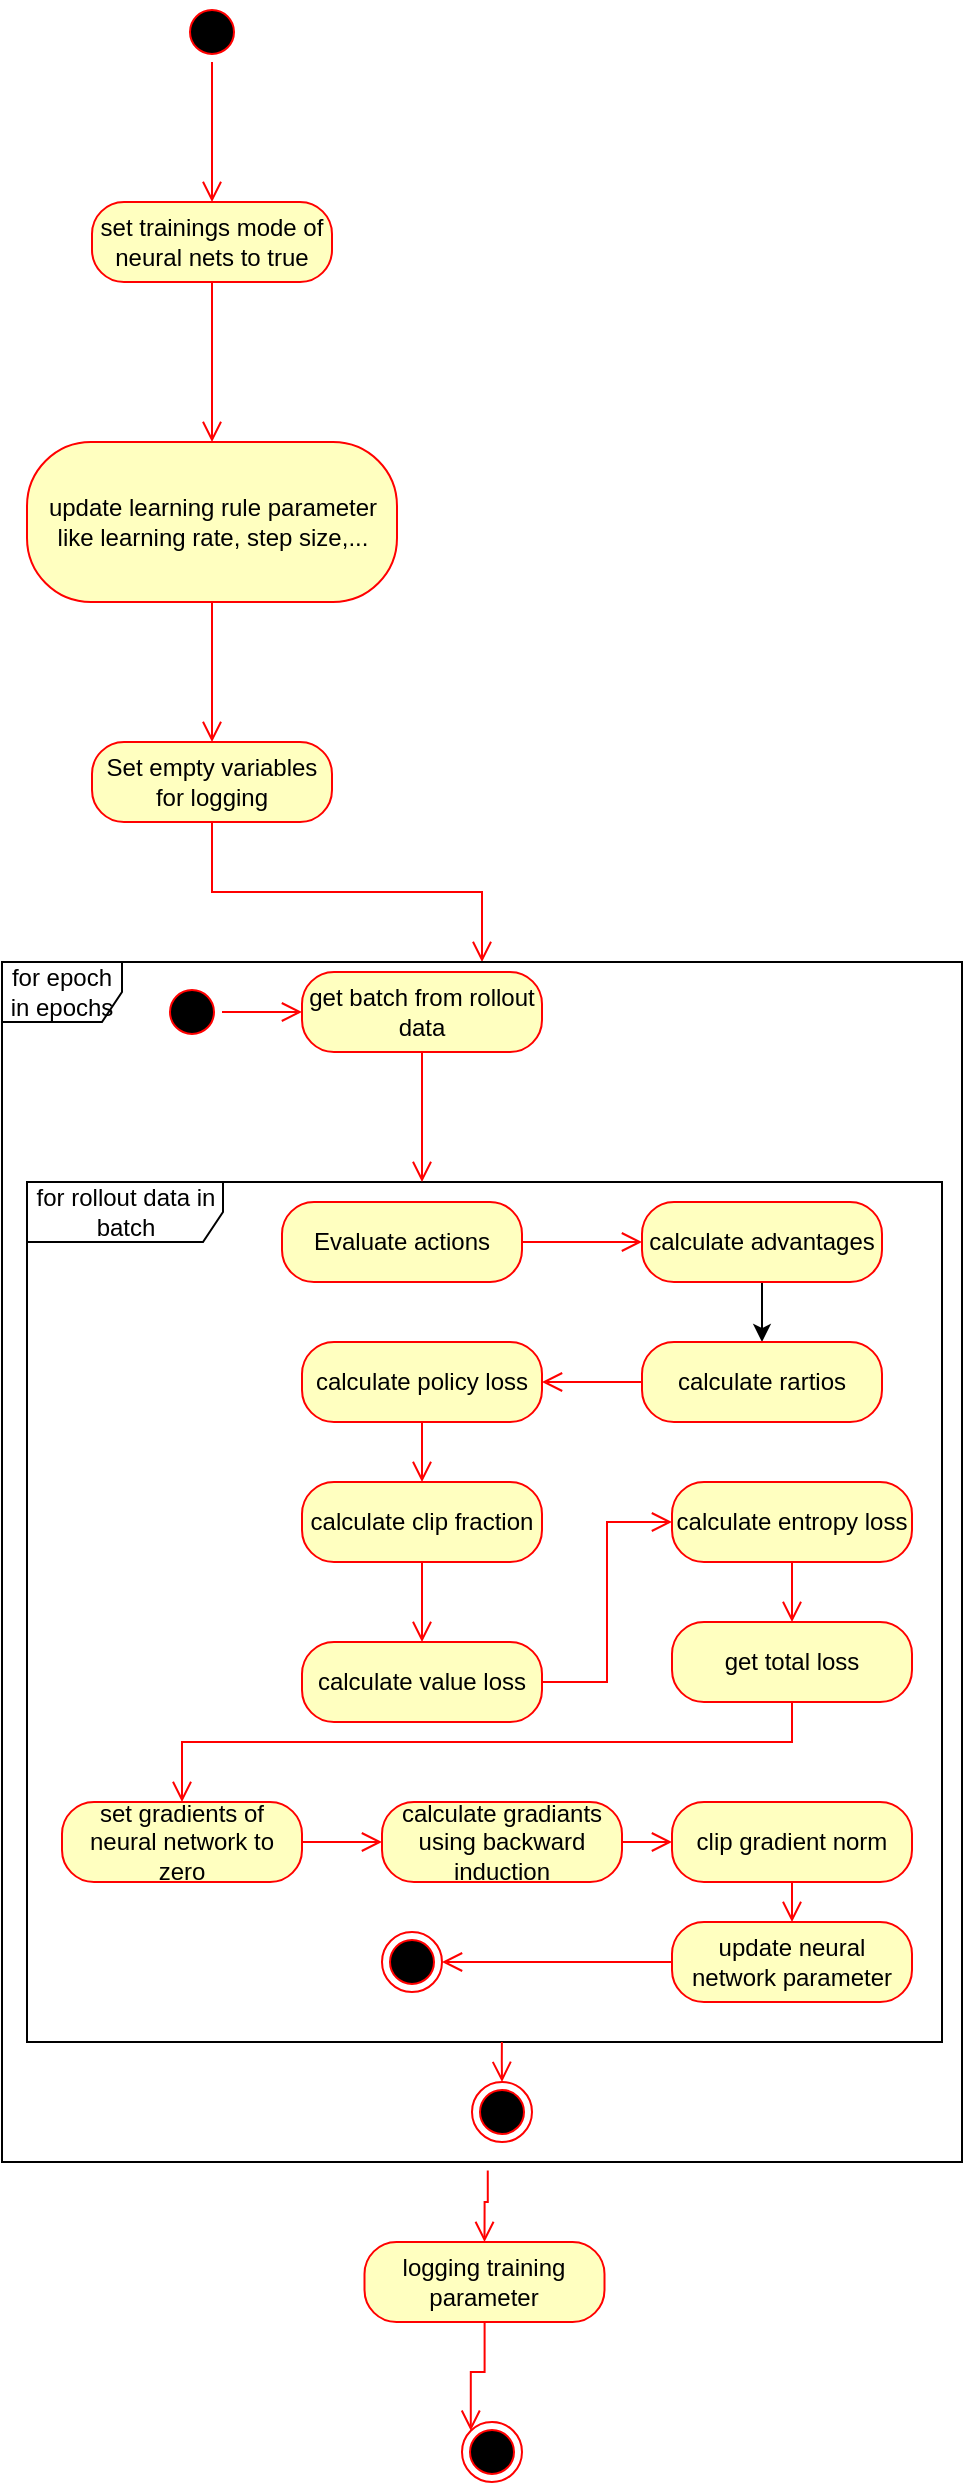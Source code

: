 <mxfile version="22.0.3" type="device">
  <diagram name="Seite-1" id="YW_XkhBOjjPQ7mssvhud">
    <mxGraphModel dx="954" dy="674" grid="1" gridSize="10" guides="1" tooltips="1" connect="1" arrows="1" fold="1" page="1" pageScale="1" pageWidth="850" pageHeight="1100" math="0" shadow="0">
      <root>
        <mxCell id="0" />
        <mxCell id="1" parent="0" />
        <mxCell id="Zs8ePAW7tOzAGc-rkhKx-1" value="" style="ellipse;html=1;shape=startState;fillColor=#000000;strokeColor=#ff0000;" vertex="1" parent="1">
          <mxGeometry x="120" y="40" width="30" height="30" as="geometry" />
        </mxCell>
        <mxCell id="Zs8ePAW7tOzAGc-rkhKx-2" value="" style="edgeStyle=orthogonalEdgeStyle;html=1;verticalAlign=bottom;endArrow=open;endSize=8;strokeColor=#ff0000;rounded=0;entryX=0.5;entryY=0;entryDx=0;entryDy=0;" edge="1" source="Zs8ePAW7tOzAGc-rkhKx-1" parent="1" target="Zs8ePAW7tOzAGc-rkhKx-3">
          <mxGeometry relative="1" as="geometry">
            <mxPoint x="135" y="130" as="targetPoint" />
          </mxGeometry>
        </mxCell>
        <mxCell id="Zs8ePAW7tOzAGc-rkhKx-3" value="set trainings mode of neural nets to true" style="rounded=1;whiteSpace=wrap;html=1;arcSize=40;fontColor=#000000;fillColor=#ffffc0;strokeColor=#ff0000;" vertex="1" parent="1">
          <mxGeometry x="75" y="140" width="120" height="40" as="geometry" />
        </mxCell>
        <mxCell id="Zs8ePAW7tOzAGc-rkhKx-4" value="" style="edgeStyle=orthogonalEdgeStyle;html=1;verticalAlign=bottom;endArrow=open;endSize=8;strokeColor=#ff0000;rounded=0;entryX=0.5;entryY=0;entryDx=0;entryDy=0;" edge="1" source="Zs8ePAW7tOzAGc-rkhKx-3" parent="1" target="Zs8ePAW7tOzAGc-rkhKx-5">
          <mxGeometry relative="1" as="geometry">
            <mxPoint x="135" y="240" as="targetPoint" />
          </mxGeometry>
        </mxCell>
        <mxCell id="Zs8ePAW7tOzAGc-rkhKx-5" value="update learning rule parameter like learning rate, step size,..." style="rounded=1;whiteSpace=wrap;html=1;arcSize=40;fontColor=#000000;fillColor=#ffffc0;strokeColor=#ff0000;" vertex="1" parent="1">
          <mxGeometry x="42.5" y="260" width="185" height="80" as="geometry" />
        </mxCell>
        <mxCell id="Zs8ePAW7tOzAGc-rkhKx-6" value="" style="edgeStyle=orthogonalEdgeStyle;html=1;verticalAlign=bottom;endArrow=open;endSize=8;strokeColor=#ff0000;rounded=0;" edge="1" source="Zs8ePAW7tOzAGc-rkhKx-5" parent="1" target="Zs8ePAW7tOzAGc-rkhKx-7">
          <mxGeometry relative="1" as="geometry">
            <mxPoint x="135" y="360" as="targetPoint" />
          </mxGeometry>
        </mxCell>
        <mxCell id="Zs8ePAW7tOzAGc-rkhKx-7" value="Set empty variables for logging" style="rounded=1;whiteSpace=wrap;html=1;arcSize=40;fontColor=#000000;fillColor=#ffffc0;strokeColor=#ff0000;" vertex="1" parent="1">
          <mxGeometry x="75" y="410" width="120" height="40" as="geometry" />
        </mxCell>
        <mxCell id="Zs8ePAW7tOzAGc-rkhKx-8" value="" style="edgeStyle=orthogonalEdgeStyle;html=1;verticalAlign=bottom;endArrow=open;endSize=8;strokeColor=#ff0000;rounded=0;" edge="1" source="Zs8ePAW7tOzAGc-rkhKx-7" parent="1" target="Zs8ePAW7tOzAGc-rkhKx-9">
          <mxGeometry relative="1" as="geometry">
            <mxPoint x="160" y="510" as="targetPoint" />
          </mxGeometry>
        </mxCell>
        <mxCell id="Zs8ePAW7tOzAGc-rkhKx-9" value="for epoch in epochs" style="shape=umlFrame;whiteSpace=wrap;html=1;pointerEvents=0;" vertex="1" parent="1">
          <mxGeometry x="30" y="520" width="480" height="600" as="geometry" />
        </mxCell>
        <mxCell id="Zs8ePAW7tOzAGc-rkhKx-10" value="" style="ellipse;html=1;shape=startState;fillColor=#000000;strokeColor=#ff0000;" vertex="1" parent="1">
          <mxGeometry x="110" y="530" width="30" height="30" as="geometry" />
        </mxCell>
        <mxCell id="Zs8ePAW7tOzAGc-rkhKx-11" value="" style="edgeStyle=orthogonalEdgeStyle;html=1;verticalAlign=bottom;endArrow=open;endSize=8;strokeColor=#ff0000;rounded=0;entryX=0;entryY=0.5;entryDx=0;entryDy=0;" edge="1" source="Zs8ePAW7tOzAGc-rkhKx-10" parent="1" target="Zs8ePAW7tOzAGc-rkhKx-13">
          <mxGeometry relative="1" as="geometry">
            <mxPoint x="125" y="620" as="targetPoint" />
          </mxGeometry>
        </mxCell>
        <mxCell id="Zs8ePAW7tOzAGc-rkhKx-12" value="for rollout data in batch" style="shape=umlFrame;whiteSpace=wrap;html=1;pointerEvents=0;width=98;height=30;" vertex="1" parent="1">
          <mxGeometry x="42.5" y="630" width="457.5" height="430" as="geometry" />
        </mxCell>
        <mxCell id="Zs8ePAW7tOzAGc-rkhKx-13" value="get batch from rollout data" style="rounded=1;whiteSpace=wrap;html=1;arcSize=40;fontColor=#000000;fillColor=#ffffc0;strokeColor=#ff0000;" vertex="1" parent="1">
          <mxGeometry x="180" y="525" width="120" height="40" as="geometry" />
        </mxCell>
        <mxCell id="Zs8ePAW7tOzAGc-rkhKx-14" value="" style="edgeStyle=orthogonalEdgeStyle;html=1;verticalAlign=bottom;endArrow=open;endSize=8;strokeColor=#ff0000;rounded=0;" edge="1" source="Zs8ePAW7tOzAGc-rkhKx-13" parent="1">
          <mxGeometry relative="1" as="geometry">
            <mxPoint x="240" y="630" as="targetPoint" />
          </mxGeometry>
        </mxCell>
        <mxCell id="Zs8ePAW7tOzAGc-rkhKx-15" value="Evaluate actions" style="rounded=1;whiteSpace=wrap;html=1;arcSize=40;fontColor=#000000;fillColor=#ffffc0;strokeColor=#ff0000;" vertex="1" parent="1">
          <mxGeometry x="170" y="640" width="120" height="40" as="geometry" />
        </mxCell>
        <mxCell id="Zs8ePAW7tOzAGc-rkhKx-16" value="" style="edgeStyle=orthogonalEdgeStyle;html=1;verticalAlign=bottom;endArrow=open;endSize=8;strokeColor=#ff0000;rounded=0;entryX=0;entryY=0.5;entryDx=0;entryDy=0;" edge="1" source="Zs8ePAW7tOzAGc-rkhKx-15" parent="1" target="Zs8ePAW7tOzAGc-rkhKx-17">
          <mxGeometry relative="1" as="geometry">
            <mxPoint x="230" y="740" as="targetPoint" />
            <Array as="points">
              <mxPoint x="310" y="660" />
              <mxPoint x="310" y="660" />
            </Array>
          </mxGeometry>
        </mxCell>
        <mxCell id="Zs8ePAW7tOzAGc-rkhKx-21" value="" style="edgeStyle=orthogonalEdgeStyle;rounded=0;orthogonalLoop=1;jettySize=auto;html=1;" edge="1" parent="1" source="Zs8ePAW7tOzAGc-rkhKx-17" target="Zs8ePAW7tOzAGc-rkhKx-19">
          <mxGeometry relative="1" as="geometry" />
        </mxCell>
        <mxCell id="Zs8ePAW7tOzAGc-rkhKx-17" value="calculate advantages" style="rounded=1;whiteSpace=wrap;html=1;arcSize=40;fontColor=#000000;fillColor=#ffffc0;strokeColor=#ff0000;" vertex="1" parent="1">
          <mxGeometry x="350" y="640" width="120" height="40" as="geometry" />
        </mxCell>
        <mxCell id="Zs8ePAW7tOzAGc-rkhKx-19" value="calculate rartios" style="rounded=1;whiteSpace=wrap;html=1;arcSize=40;fontColor=#000000;fillColor=#ffffc0;strokeColor=#ff0000;" vertex="1" parent="1">
          <mxGeometry x="350" y="710" width="120" height="40" as="geometry" />
        </mxCell>
        <mxCell id="Zs8ePAW7tOzAGc-rkhKx-20" value="" style="edgeStyle=orthogonalEdgeStyle;html=1;verticalAlign=bottom;endArrow=open;endSize=8;strokeColor=#ff0000;rounded=0;entryX=1;entryY=0.5;entryDx=0;entryDy=0;" edge="1" source="Zs8ePAW7tOzAGc-rkhKx-19" parent="1" target="Zs8ePAW7tOzAGc-rkhKx-22">
          <mxGeometry relative="1" as="geometry">
            <mxPoint x="410" y="810" as="targetPoint" />
          </mxGeometry>
        </mxCell>
        <mxCell id="Zs8ePAW7tOzAGc-rkhKx-22" value="calculate policy loss" style="rounded=1;whiteSpace=wrap;html=1;arcSize=40;fontColor=#000000;fillColor=#ffffc0;strokeColor=#ff0000;" vertex="1" parent="1">
          <mxGeometry x="180" y="710" width="120" height="40" as="geometry" />
        </mxCell>
        <mxCell id="Zs8ePAW7tOzAGc-rkhKx-23" value="" style="edgeStyle=orthogonalEdgeStyle;html=1;verticalAlign=bottom;endArrow=open;endSize=8;strokeColor=#ff0000;rounded=0;entryX=0.5;entryY=0;entryDx=0;entryDy=0;" edge="1" source="Zs8ePAW7tOzAGc-rkhKx-22" parent="1" target="Zs8ePAW7tOzAGc-rkhKx-24">
          <mxGeometry relative="1" as="geometry">
            <mxPoint x="240" y="810" as="targetPoint" />
          </mxGeometry>
        </mxCell>
        <mxCell id="Zs8ePAW7tOzAGc-rkhKx-24" value="calculate clip fraction" style="rounded=1;whiteSpace=wrap;html=1;arcSize=40;fontColor=#000000;fillColor=#ffffc0;strokeColor=#ff0000;" vertex="1" parent="1">
          <mxGeometry x="180" y="780" width="120" height="40" as="geometry" />
        </mxCell>
        <mxCell id="Zs8ePAW7tOzAGc-rkhKx-25" value="" style="edgeStyle=orthogonalEdgeStyle;html=1;verticalAlign=bottom;endArrow=open;endSize=8;strokeColor=#ff0000;rounded=0;entryX=0.5;entryY=0;entryDx=0;entryDy=0;" edge="1" source="Zs8ePAW7tOzAGc-rkhKx-24" parent="1" target="Zs8ePAW7tOzAGc-rkhKx-26">
          <mxGeometry relative="1" as="geometry">
            <mxPoint x="240" y="920" as="targetPoint" />
          </mxGeometry>
        </mxCell>
        <mxCell id="Zs8ePAW7tOzAGc-rkhKx-26" value="calculate value loss" style="rounded=1;whiteSpace=wrap;html=1;arcSize=40;fontColor=#000000;fillColor=#ffffc0;strokeColor=#ff0000;" vertex="1" parent="1">
          <mxGeometry x="180" y="860" width="120" height="40" as="geometry" />
        </mxCell>
        <mxCell id="Zs8ePAW7tOzAGc-rkhKx-27" value="" style="edgeStyle=orthogonalEdgeStyle;html=1;verticalAlign=bottom;endArrow=open;endSize=8;strokeColor=#ff0000;rounded=0;entryX=0;entryY=0.5;entryDx=0;entryDy=0;" edge="1" source="Zs8ePAW7tOzAGc-rkhKx-26" parent="1" target="Zs8ePAW7tOzAGc-rkhKx-28">
          <mxGeometry relative="1" as="geometry">
            <mxPoint x="220" y="1050" as="targetPoint" />
          </mxGeometry>
        </mxCell>
        <mxCell id="Zs8ePAW7tOzAGc-rkhKx-28" value="calculate entropy loss" style="rounded=1;whiteSpace=wrap;html=1;arcSize=40;fontColor=#000000;fillColor=#ffffc0;strokeColor=#ff0000;" vertex="1" parent="1">
          <mxGeometry x="365" y="780" width="120" height="40" as="geometry" />
        </mxCell>
        <mxCell id="Zs8ePAW7tOzAGc-rkhKx-29" value="" style="edgeStyle=orthogonalEdgeStyle;html=1;verticalAlign=bottom;endArrow=open;endSize=8;strokeColor=#ff0000;rounded=0;entryX=0.5;entryY=0;entryDx=0;entryDy=0;" edge="1" source="Zs8ePAW7tOzAGc-rkhKx-28" parent="1" target="Zs8ePAW7tOzAGc-rkhKx-30">
          <mxGeometry relative="1" as="geometry">
            <mxPoint x="425" y="880" as="targetPoint" />
          </mxGeometry>
        </mxCell>
        <mxCell id="Zs8ePAW7tOzAGc-rkhKx-30" value="get total loss" style="rounded=1;whiteSpace=wrap;html=1;arcSize=40;fontColor=#000000;fillColor=#ffffc0;strokeColor=#ff0000;" vertex="1" parent="1">
          <mxGeometry x="365" y="850" width="120" height="40" as="geometry" />
        </mxCell>
        <mxCell id="Zs8ePAW7tOzAGc-rkhKx-31" value="" style="edgeStyle=orthogonalEdgeStyle;html=1;verticalAlign=bottom;endArrow=open;endSize=8;strokeColor=#ff0000;rounded=0;" edge="1" source="Zs8ePAW7tOzAGc-rkhKx-30" parent="1" target="Zs8ePAW7tOzAGc-rkhKx-32">
          <mxGeometry relative="1" as="geometry">
            <mxPoint x="425" y="990" as="targetPoint" />
            <Array as="points">
              <mxPoint x="425" y="910" />
              <mxPoint x="120" y="910" />
            </Array>
          </mxGeometry>
        </mxCell>
        <mxCell id="Zs8ePAW7tOzAGc-rkhKx-32" value="set gradients of neural network to zero" style="rounded=1;whiteSpace=wrap;html=1;arcSize=40;fontColor=#000000;fillColor=#ffffc0;strokeColor=#ff0000;" vertex="1" parent="1">
          <mxGeometry x="60" y="940" width="120" height="40" as="geometry" />
        </mxCell>
        <mxCell id="Zs8ePAW7tOzAGc-rkhKx-33" value="" style="edgeStyle=orthogonalEdgeStyle;html=1;verticalAlign=bottom;endArrow=open;endSize=8;strokeColor=#ff0000;rounded=0;entryX=0;entryY=0.5;entryDx=0;entryDy=0;" edge="1" source="Zs8ePAW7tOzAGc-rkhKx-32" parent="1" target="Zs8ePAW7tOzAGc-rkhKx-34">
          <mxGeometry relative="1" as="geometry">
            <mxPoint x="290" y="1030" as="targetPoint" />
          </mxGeometry>
        </mxCell>
        <mxCell id="Zs8ePAW7tOzAGc-rkhKx-34" value="calculate gradiants using backward induction" style="rounded=1;whiteSpace=wrap;html=1;arcSize=40;fontColor=#000000;fillColor=#ffffc0;strokeColor=#ff0000;" vertex="1" parent="1">
          <mxGeometry x="220" y="940" width="120" height="40" as="geometry" />
        </mxCell>
        <mxCell id="Zs8ePAW7tOzAGc-rkhKx-35" value="" style="edgeStyle=orthogonalEdgeStyle;html=1;verticalAlign=bottom;endArrow=open;endSize=8;strokeColor=#ff0000;rounded=0;entryX=0;entryY=0.5;entryDx=0;entryDy=0;" edge="1" source="Zs8ePAW7tOzAGc-rkhKx-34" parent="1" target="Zs8ePAW7tOzAGc-rkhKx-36">
          <mxGeometry relative="1" as="geometry">
            <mxPoint x="400" y="1040" as="targetPoint" />
          </mxGeometry>
        </mxCell>
        <mxCell id="Zs8ePAW7tOzAGc-rkhKx-36" value="clip gradient norm" style="rounded=1;whiteSpace=wrap;html=1;arcSize=40;fontColor=#000000;fillColor=#ffffc0;strokeColor=#ff0000;" vertex="1" parent="1">
          <mxGeometry x="365" y="940" width="120" height="40" as="geometry" />
        </mxCell>
        <mxCell id="Zs8ePAW7tOzAGc-rkhKx-37" value="" style="edgeStyle=orthogonalEdgeStyle;html=1;verticalAlign=bottom;endArrow=open;endSize=8;strokeColor=#ff0000;rounded=0;entryX=0.5;entryY=0;entryDx=0;entryDy=0;" edge="1" source="Zs8ePAW7tOzAGc-rkhKx-36" parent="1" target="Zs8ePAW7tOzAGc-rkhKx-38">
          <mxGeometry relative="1" as="geometry">
            <mxPoint x="520" y="1040" as="targetPoint" />
          </mxGeometry>
        </mxCell>
        <mxCell id="Zs8ePAW7tOzAGc-rkhKx-38" value="update neural network parameter" style="rounded=1;whiteSpace=wrap;html=1;arcSize=40;fontColor=#000000;fillColor=#ffffc0;strokeColor=#ff0000;" vertex="1" parent="1">
          <mxGeometry x="365" y="1000" width="120" height="40" as="geometry" />
        </mxCell>
        <mxCell id="Zs8ePAW7tOzAGc-rkhKx-39" value="" style="edgeStyle=orthogonalEdgeStyle;html=1;verticalAlign=bottom;endArrow=open;endSize=8;strokeColor=#ff0000;rounded=0;entryX=1;entryY=0.5;entryDx=0;entryDy=0;" edge="1" source="Zs8ePAW7tOzAGc-rkhKx-38" parent="1" target="Zs8ePAW7tOzAGc-rkhKx-40">
          <mxGeometry relative="1" as="geometry">
            <mxPoint x="425" y="1100" as="targetPoint" />
          </mxGeometry>
        </mxCell>
        <mxCell id="Zs8ePAW7tOzAGc-rkhKx-40" value="" style="ellipse;html=1;shape=endState;fillColor=#000000;strokeColor=#ff0000;" vertex="1" parent="1">
          <mxGeometry x="220" y="1005" width="30" height="30" as="geometry" />
        </mxCell>
        <mxCell id="Zs8ePAW7tOzAGc-rkhKx-41" value="" style="ellipse;html=1;shape=endState;fillColor=#000000;strokeColor=#ff0000;" vertex="1" parent="1">
          <mxGeometry x="265" y="1080" width="30" height="30" as="geometry" />
        </mxCell>
        <mxCell id="Zs8ePAW7tOzAGc-rkhKx-42" value="" style="edgeStyle=orthogonalEdgeStyle;html=1;verticalAlign=bottom;endArrow=open;endSize=8;strokeColor=#ff0000;rounded=0;entryX=0.5;entryY=0;entryDx=0;entryDy=0;exitX=0.519;exitY=1;exitDx=0;exitDy=0;exitPerimeter=0;" edge="1" parent="1" source="Zs8ePAW7tOzAGc-rkhKx-12" target="Zs8ePAW7tOzAGc-rkhKx-41">
          <mxGeometry relative="1" as="geometry">
            <mxPoint x="260" y="1030" as="targetPoint" />
            <mxPoint x="375" y="1030" as="sourcePoint" />
          </mxGeometry>
        </mxCell>
        <mxCell id="Zs8ePAW7tOzAGc-rkhKx-43" value="logging training parameter" style="rounded=1;whiteSpace=wrap;html=1;arcSize=40;fontColor=#000000;fillColor=#ffffc0;strokeColor=#ff0000;" vertex="1" parent="1">
          <mxGeometry x="211.25" y="1160" width="120" height="40" as="geometry" />
        </mxCell>
        <mxCell id="Zs8ePAW7tOzAGc-rkhKx-44" value="" style="edgeStyle=orthogonalEdgeStyle;html=1;verticalAlign=bottom;endArrow=open;endSize=8;strokeColor=#ff0000;rounded=0;entryX=0;entryY=0;entryDx=0;entryDy=0;" edge="1" source="Zs8ePAW7tOzAGc-rkhKx-43" parent="1" target="Zs8ePAW7tOzAGc-rkhKx-46">
          <mxGeometry relative="1" as="geometry">
            <mxPoint x="271" y="1240" as="targetPoint" />
          </mxGeometry>
        </mxCell>
        <mxCell id="Zs8ePAW7tOzAGc-rkhKx-45" value="" style="edgeStyle=orthogonalEdgeStyle;html=1;verticalAlign=bottom;endArrow=open;endSize=8;strokeColor=#ff0000;rounded=0;entryX=0.5;entryY=0;entryDx=0;entryDy=0;exitX=0.506;exitY=1.007;exitDx=0;exitDy=0;exitPerimeter=0;" edge="1" parent="1" source="Zs8ePAW7tOzAGc-rkhKx-9" target="Zs8ePAW7tOzAGc-rkhKx-43">
          <mxGeometry relative="1" as="geometry">
            <mxPoint x="370" y="1100" as="targetPoint" />
            <mxPoint x="370" y="1080" as="sourcePoint" />
          </mxGeometry>
        </mxCell>
        <mxCell id="Zs8ePAW7tOzAGc-rkhKx-46" value="" style="ellipse;html=1;shape=endState;fillColor=#000000;strokeColor=#ff0000;" vertex="1" parent="1">
          <mxGeometry x="260" y="1250" width="30" height="30" as="geometry" />
        </mxCell>
      </root>
    </mxGraphModel>
  </diagram>
</mxfile>
